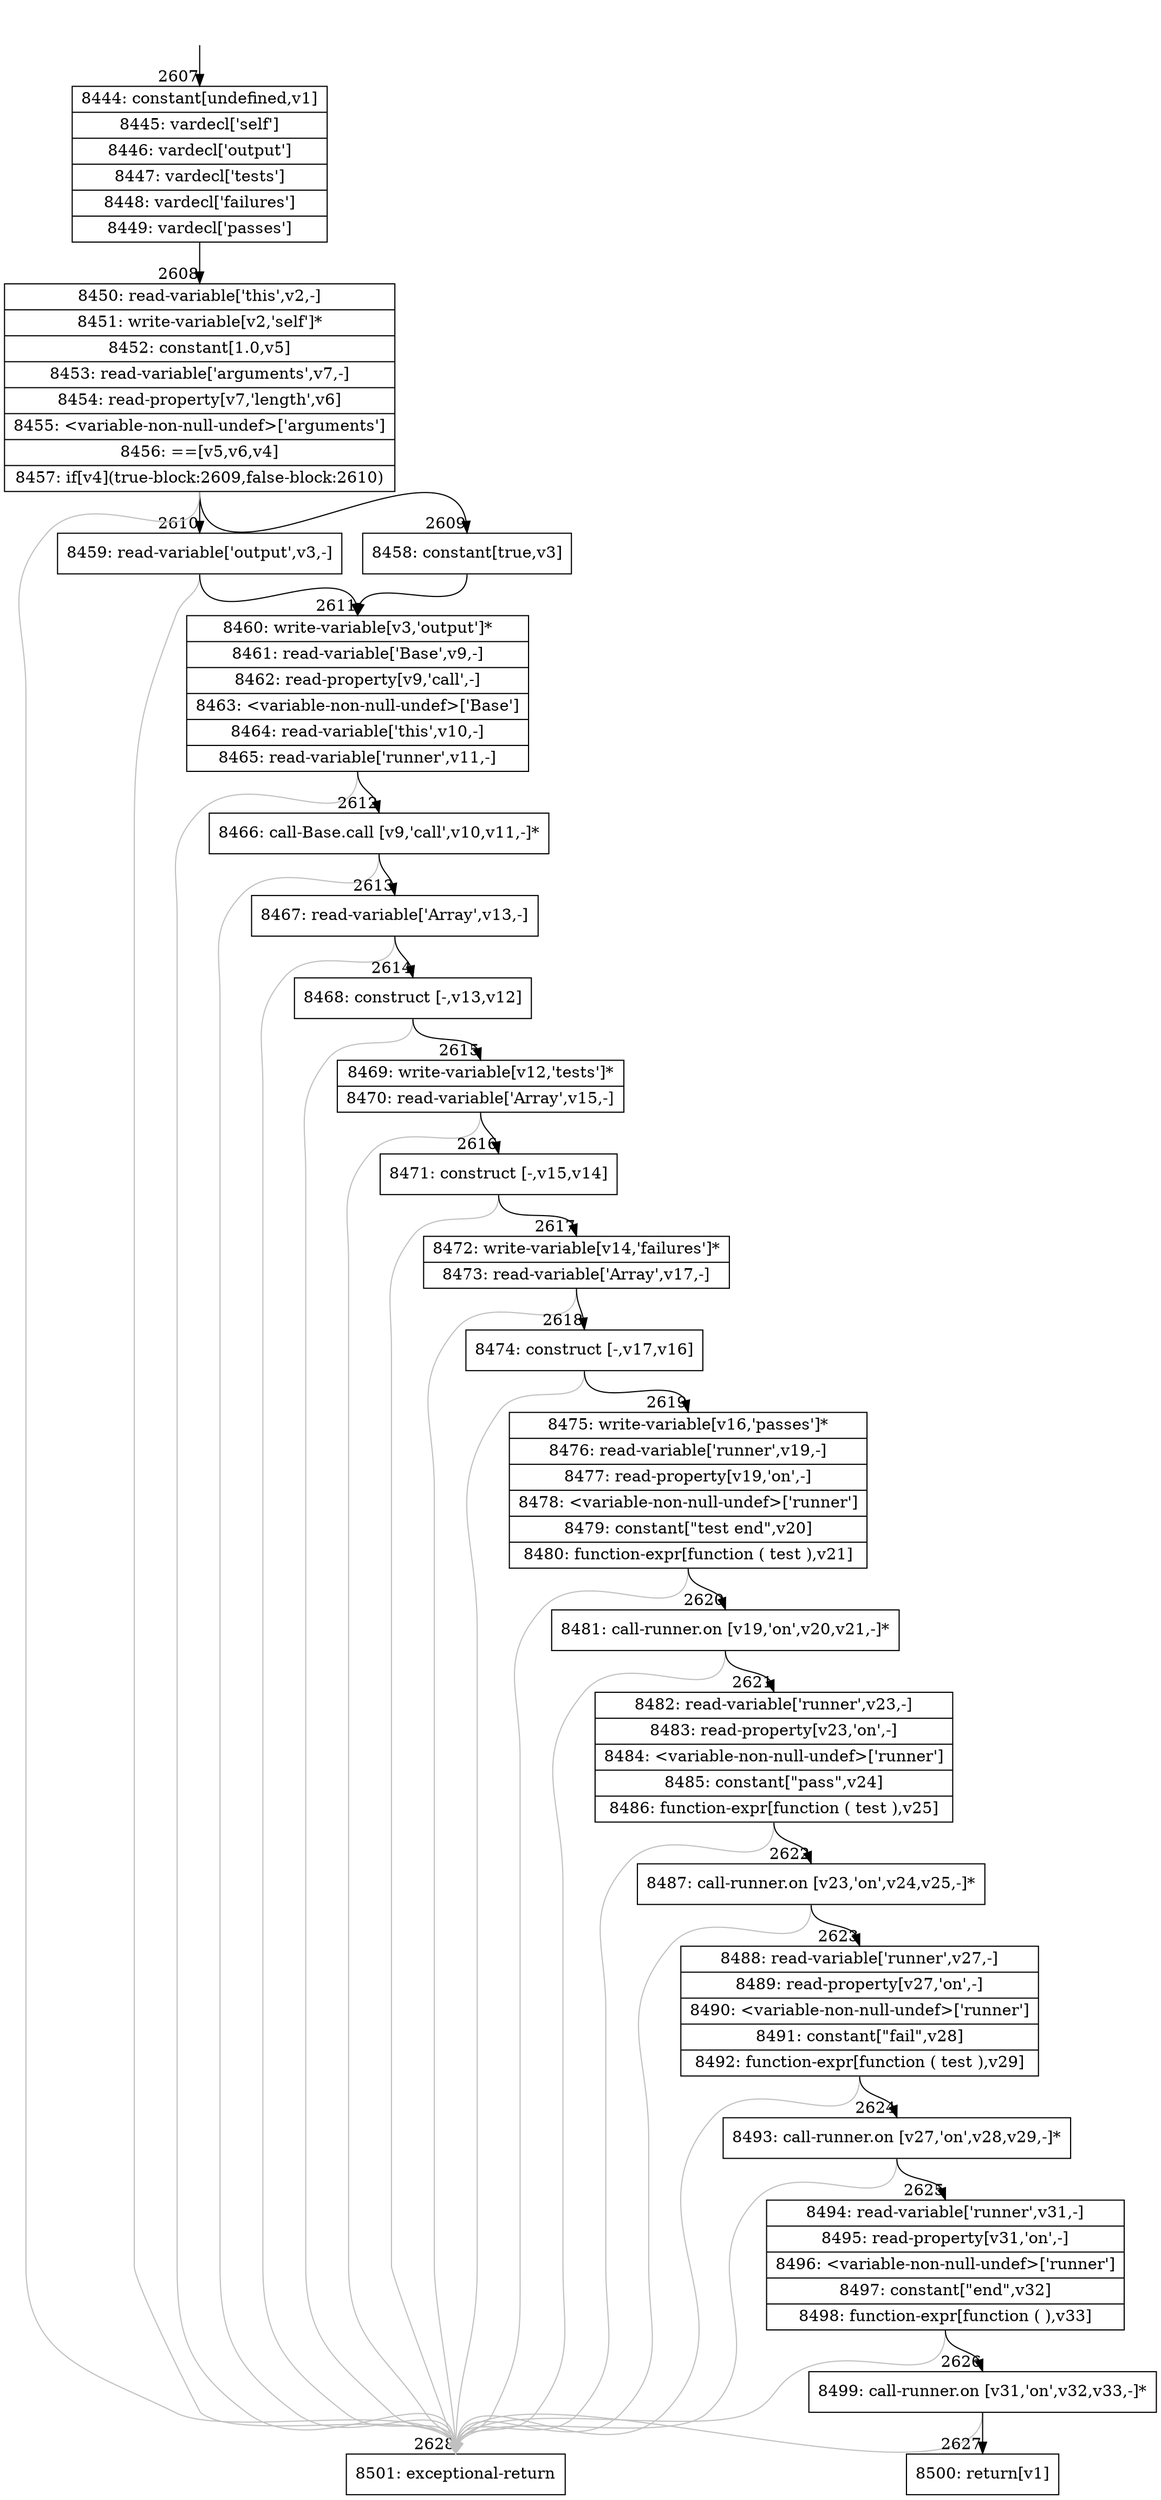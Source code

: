 digraph {
rankdir="TD"
BB_entry221[shape=none,label=""];
BB_entry221 -> BB2607 [tailport=s, headport=n, headlabel="    2607"]
BB2607 [shape=record label="{8444: constant[undefined,v1]|8445: vardecl['self']|8446: vardecl['output']|8447: vardecl['tests']|8448: vardecl['failures']|8449: vardecl['passes']}" ] 
BB2607 -> BB2608 [tailport=s, headport=n, headlabel="      2608"]
BB2608 [shape=record label="{8450: read-variable['this',v2,-]|8451: write-variable[v2,'self']*|8452: constant[1.0,v5]|8453: read-variable['arguments',v7,-]|8454: read-property[v7,'length',v6]|8455: \<variable-non-null-undef\>['arguments']|8456: ==[v5,v6,v4]|8457: if[v4](true-block:2609,false-block:2610)}" ] 
BB2608 -> BB2609 [tailport=s, headport=n, headlabel="      2609"]
BB2608 -> BB2610 [tailport=s, headport=n, headlabel="      2610"]
BB2608 -> BB2628 [tailport=s, headport=n, color=gray, headlabel="      2628"]
BB2609 [shape=record label="{8458: constant[true,v3]}" ] 
BB2609 -> BB2611 [tailport=s, headport=n, headlabel="      2611"]
BB2610 [shape=record label="{8459: read-variable['output',v3,-]}" ] 
BB2610 -> BB2611 [tailport=s, headport=n]
BB2610 -> BB2628 [tailport=s, headport=n, color=gray]
BB2611 [shape=record label="{8460: write-variable[v3,'output']*|8461: read-variable['Base',v9,-]|8462: read-property[v9,'call',-]|8463: \<variable-non-null-undef\>['Base']|8464: read-variable['this',v10,-]|8465: read-variable['runner',v11,-]}" ] 
BB2611 -> BB2612 [tailport=s, headport=n, headlabel="      2612"]
BB2611 -> BB2628 [tailport=s, headport=n, color=gray]
BB2612 [shape=record label="{8466: call-Base.call [v9,'call',v10,v11,-]*}" ] 
BB2612 -> BB2613 [tailport=s, headport=n, headlabel="      2613"]
BB2612 -> BB2628 [tailport=s, headport=n, color=gray]
BB2613 [shape=record label="{8467: read-variable['Array',v13,-]}" ] 
BB2613 -> BB2614 [tailport=s, headport=n, headlabel="      2614"]
BB2613 -> BB2628 [tailport=s, headport=n, color=gray]
BB2614 [shape=record label="{8468: construct [-,v13,v12]}" ] 
BB2614 -> BB2615 [tailport=s, headport=n, headlabel="      2615"]
BB2614 -> BB2628 [tailport=s, headport=n, color=gray]
BB2615 [shape=record label="{8469: write-variable[v12,'tests']*|8470: read-variable['Array',v15,-]}" ] 
BB2615 -> BB2616 [tailport=s, headport=n, headlabel="      2616"]
BB2615 -> BB2628 [tailport=s, headport=n, color=gray]
BB2616 [shape=record label="{8471: construct [-,v15,v14]}" ] 
BB2616 -> BB2617 [tailport=s, headport=n, headlabel="      2617"]
BB2616 -> BB2628 [tailport=s, headport=n, color=gray]
BB2617 [shape=record label="{8472: write-variable[v14,'failures']*|8473: read-variable['Array',v17,-]}" ] 
BB2617 -> BB2618 [tailport=s, headport=n, headlabel="      2618"]
BB2617 -> BB2628 [tailport=s, headport=n, color=gray]
BB2618 [shape=record label="{8474: construct [-,v17,v16]}" ] 
BB2618 -> BB2619 [tailport=s, headport=n, headlabel="      2619"]
BB2618 -> BB2628 [tailport=s, headport=n, color=gray]
BB2619 [shape=record label="{8475: write-variable[v16,'passes']*|8476: read-variable['runner',v19,-]|8477: read-property[v19,'on',-]|8478: \<variable-non-null-undef\>['runner']|8479: constant[\"test end\",v20]|8480: function-expr[function ( test ),v21]}" ] 
BB2619 -> BB2620 [tailport=s, headport=n, headlabel="      2620"]
BB2619 -> BB2628 [tailport=s, headport=n, color=gray]
BB2620 [shape=record label="{8481: call-runner.on [v19,'on',v20,v21,-]*}" ] 
BB2620 -> BB2621 [tailport=s, headport=n, headlabel="      2621"]
BB2620 -> BB2628 [tailport=s, headport=n, color=gray]
BB2621 [shape=record label="{8482: read-variable['runner',v23,-]|8483: read-property[v23,'on',-]|8484: \<variable-non-null-undef\>['runner']|8485: constant[\"pass\",v24]|8486: function-expr[function ( test ),v25]}" ] 
BB2621 -> BB2622 [tailport=s, headport=n, headlabel="      2622"]
BB2621 -> BB2628 [tailport=s, headport=n, color=gray]
BB2622 [shape=record label="{8487: call-runner.on [v23,'on',v24,v25,-]*}" ] 
BB2622 -> BB2623 [tailport=s, headport=n, headlabel="      2623"]
BB2622 -> BB2628 [tailport=s, headport=n, color=gray]
BB2623 [shape=record label="{8488: read-variable['runner',v27,-]|8489: read-property[v27,'on',-]|8490: \<variable-non-null-undef\>['runner']|8491: constant[\"fail\",v28]|8492: function-expr[function ( test ),v29]}" ] 
BB2623 -> BB2624 [tailport=s, headport=n, headlabel="      2624"]
BB2623 -> BB2628 [tailport=s, headport=n, color=gray]
BB2624 [shape=record label="{8493: call-runner.on [v27,'on',v28,v29,-]*}" ] 
BB2624 -> BB2625 [tailport=s, headport=n, headlabel="      2625"]
BB2624 -> BB2628 [tailport=s, headport=n, color=gray]
BB2625 [shape=record label="{8494: read-variable['runner',v31,-]|8495: read-property[v31,'on',-]|8496: \<variable-non-null-undef\>['runner']|8497: constant[\"end\",v32]|8498: function-expr[function ( ),v33]}" ] 
BB2625 -> BB2626 [tailport=s, headport=n, headlabel="      2626"]
BB2625 -> BB2628 [tailport=s, headport=n, color=gray]
BB2626 [shape=record label="{8499: call-runner.on [v31,'on',v32,v33,-]*}" ] 
BB2626 -> BB2627 [tailport=s, headport=n, headlabel="      2627"]
BB2626 -> BB2628 [tailport=s, headport=n, color=gray]
BB2627 [shape=record label="{8500: return[v1]}" ] 
BB2628 [shape=record label="{8501: exceptional-return}" ] 
//#$~ 3010
}
